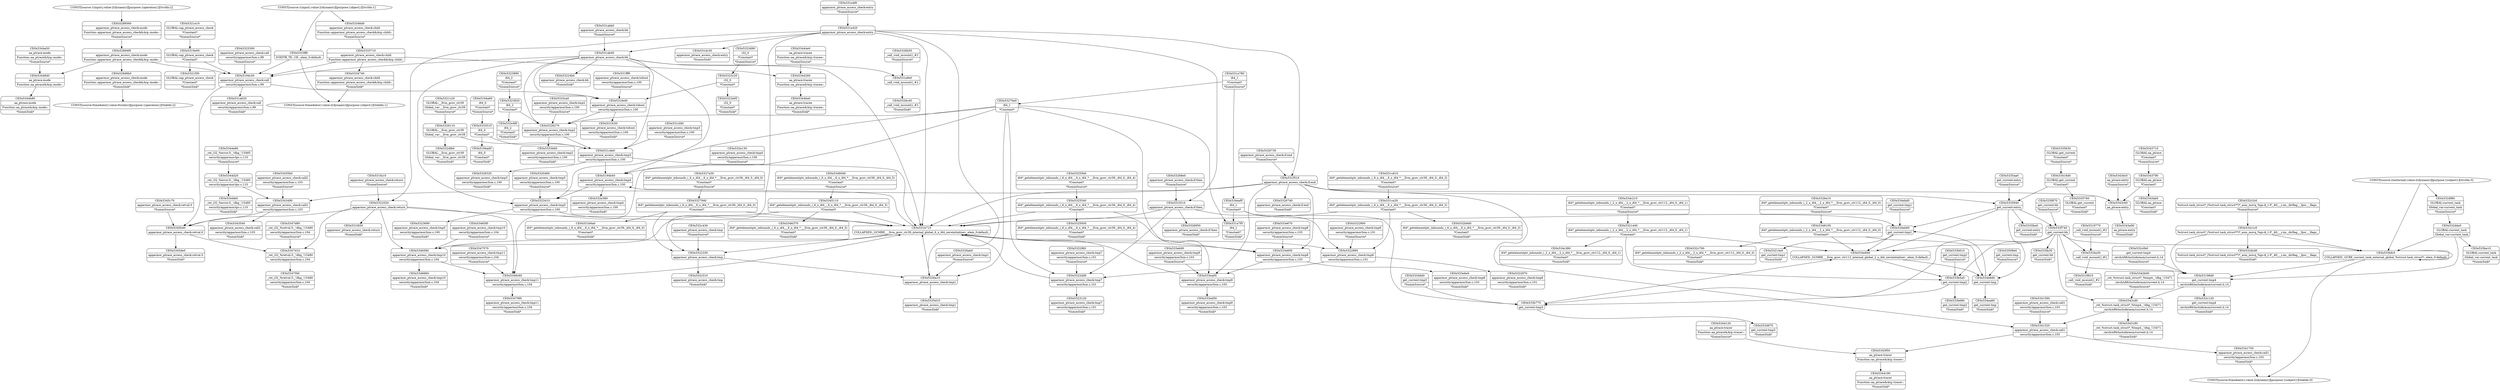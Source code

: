 digraph {
	CE0x5289560 [shape=record,shape=Mrecord,label="{CE0x5289560|apparmor_ptrace_access_check:mode|Function::apparmor_ptrace_access_check&Arg::mode::|*SummSource*}"]
	CE0x531fc50 [shape=record,shape=Mrecord,label="{CE0x531fc50|apparmor_ptrace_access_check:tobool|security/apparmor/lsm.c,100|*SummSink*}"]
	CE0x5323410 [shape=record,shape=Mrecord,label="{CE0x5323410|apparmor_ptrace_access_check:tmp5|security/apparmor/lsm.c,100}"]
	CE0x5321f30 [shape=record,shape=Mrecord,label="{CE0x5321f30|GLOBAL:cap_ptrace_access_check|*Constant*|*SummSink*}"]
	CE0x5326320 [shape=record,shape=Mrecord,label="{CE0x5326320|apparmor_ptrace_access_check:tmp3|security/apparmor/lsm.c,100|*SummSink*}"]
	CE0x5323820 [shape=record,shape=Mrecord,label="{CE0x5323820|i64_2|*Constant*}"]
	CE0x5326950 [shape=record,shape=Mrecord,label="{CE0x5326950|apparmor_ptrace_access_check:if.then|*SummSink*}"]
	CE0x532c1c0 [shape=record,shape=Mrecord,label="{CE0x532c1c0|%struct.task_struct*_(%struct.task_struct**)*_asm_movq_%gs:$_1:P_,$0_,_r,im,_dirflag_,_fpsr_,_flags_}"]
	CE0x5323120 [shape=record,shape=Mrecord,label="{CE0x5323120|apparmor_ptrace_access_check:tmp7|security/apparmor/lsm.c,101|*SummSink*}"]
	CE0x53214e0 [shape=record,shape=Mrecord,label="{CE0x53214e0|get_current:tmp1|*SummSink*}"]
	CE0x531a620 [shape=record,shape=Mrecord,label="{CE0x531a620|apparmor_ptrace_access_check:call|security/apparmor/lsm.c,99|*SummSink*}"]
	CE0x5323690 [shape=record,shape=Mrecord,label="{CE0x5323690|apparmor_ptrace_access_check:tmp5|security/apparmor/lsm.c,100|*SummSink*}"]
	CE0x5321e10 [shape=record,shape=Mrecord,label="{CE0x5321e10|GLOBAL:cap_ptrace_access_check|*Constant*|*SummSource*}"]
	CE0x5333ff0 [shape=record,shape=Mrecord,label="{CE0x5333ff0|VOIDTB_TE:_CE:_elem_0:default:}"]
	CE0x5335630 [shape=record,shape=Mrecord,label="{CE0x5335630|GLOBAL:get_current|*Constant*|*SummSource*}"]
	CE0x5325300 [shape=record,shape=Mrecord,label="{CE0x5325300|apparmor_ptrace_access_check:call|security/apparmor/lsm.c,99|*SummSource*}"]
	CE0x5342cd0 [shape=record,shape=Mrecord,label="{CE0x5342cd0|_ret_%struct.task_struct*_%tmp4,_!dbg_!15471|./arch/x86/include/asm/current.h,14}"]
	CE0x533e6e0 [shape=record,shape=Mrecord,label="{CE0x533e6e0|apparmor_ptrace_access_check:tmp8|security/apparmor/lsm.c,103|*SummSink*}"]
	CE0x5347f40 [shape=record,shape=Mrecord,label="{CE0x5347f40|_ret_i32_%retval.0,_!dbg_!15480|security/apparmor/lsm.c,104|*SummSink*}"]
	CE0x5334740 [shape=record,shape=Mrecord,label="{CE0x5334740|apparmor_ptrace_access_check:child|Function::apparmor_ptrace_access_check&Arg::child::|*SummSink*}"]
	CE0x5326c40 [shape=record,shape=Mrecord,label="{CE0x5326c40|_call_void_mcount()_#2|*SummSink*}"]
	CE0x531e420 [shape=record,shape=Mrecord,label="{CE0x531e420|apparmor_ptrace_access_check:entry}"]
	CE0x5323890 [shape=record,shape=Mrecord,label="{CE0x5323890|i64_2|*Constant*|*SummSource*}"]
	CE0x5344840 [shape=record,shape=Mrecord,label="{CE0x5344840|aa_ptrace:mode|Function::aa_ptrace&Arg::mode::}"]
	CE0x532e380 [shape=record,shape=Mrecord,label="{CE0x532e380|apparmor_ptrace_access_check:tmp4|security/apparmor/lsm.c,100|*SummSink*}"]
	CE0x5326b50 [shape=record,shape=Mrecord,label="{CE0x5326b50|_call_void_mcount()_#2|*SummSource*}"]
	CE0x533f870 [shape=record,shape=Mrecord,label="{CE0x533f870|get_current:bb|*SummSource*}"]
	CE0x5194b40 [shape=record,shape=Mrecord,label="{CE0x5194b40|apparmor_ptrace_access_check:tmp4|security/apparmor/lsm.c,100}"]
	CE0x532e4f0 [shape=record,shape=Mrecord,label="{CE0x532e4f0|i64_2|*Constant*|*SummSink*}"]
	CE0x5343e90 [shape=record,shape=Mrecord,label="{CE0x5343e90|aa_ptrace:entry|*SummSink*}"]
	CE0x5335be0 [shape=record,shape=Mrecord,label="{CE0x5335be0|get_current:entry|*SummSink*}"]
	CE0x5344190 [shape=record,shape=Mrecord,label="{CE0x5344190|aa_ptrace:tracer|Function::aa_ptrace&Arg::tracer::|*SummSink*}"]
	CE0x5319810 [shape=record,shape=Mrecord,label="{CE0x5319810|_call_void_mcount()_#2|*SummSink*}"]
	CE0x5334970 [shape=record,shape=Mrecord,label="{CE0x5334970|get_current:tmp3|*SummSink*}"]
	CE0x533ed50 [shape=record,shape=Mrecord,label="{CE0x533ed50|apparmor_ptrace_access_check:tmp9|security/apparmor/lsm.c,103|*SummSink*}"]
	CE0x534c210 [shape=record,shape=Mrecord,label="{CE0x534c210|i64*_getelementptr_inbounds_(_2_x_i64_,_2_x_i64_*___llvm_gcov_ctr112,_i64_0,_i64_1)|*Constant*|*SummSource*}"]
	CE0x531f210 [shape=record,shape=Mrecord,label="{CE0x531f210|apparmor_ptrace_access_check:if.then}"]
	CE0x5343dc0 [shape=record,shape=Mrecord,label="{CE0x5343dc0|aa_ptrace:entry|*SummSource*}"]
	CE0x5347d80 [shape=record,shape=Mrecord,label="{CE0x5347d80|_ret_i32_%retval.0,_!dbg_!15480|security/apparmor/lsm.c,104|*SummSource*}"]
	CE0x53418d0 [shape=record,shape=Mrecord,label="{CE0x53418d0|GLOBAL:get_current|*Constant*}"]
	CE0x531a7f0 [shape=record,shape=Mrecord,label="{CE0x531a7f0|i64_1|*Constant*|*SummSink*}"]
	CE0x5323c20 [shape=record,shape=Mrecord,label="{CE0x5323c20|i32_0|*Constant*}"]
	CE0x5346580 [shape=record,shape=Mrecord,label="{CE0x5346580|apparmor_ptrace_access_check:tmp10|security/apparmor/lsm.c,104}"]
	CE0x53476f0 [shape=record,shape=Mrecord,label="{CE0x53476f0|apparmor_ptrace_access_check:tmp11|security/apparmor/lsm.c,104|*SummSink*}"]
	CE0x534e940 [shape=record,shape=Mrecord,label="{CE0x534e940|COLLAPSED:_GCMRE___llvm_gcov_ctr112_internal_global_2_x_i64_zeroinitializer:_elem_0:default:}"]
	CE0x531b6a0 [shape=record,shape=Mrecord,label="{CE0x531b6a0|i64*_getelementptr_inbounds_(_6_x_i64_,_6_x_i64_*___llvm_gcov_ctr39,_i64_0,_i64_0)|*Constant*|*SummSink*}"]
	CE0x533e670 [shape=record,shape=Mrecord,label="{CE0x533e670|apparmor_ptrace_access_check:tmp8|security/apparmor/lsm.c,103|*SummSource*}"]
	CE0x532c2c0 [shape=record,shape=Mrecord,label="{CE0x532c2c0|%struct.task_struct*_(%struct.task_struct**)*_asm_movq_%gs:$_1:P_,$0_,_r,im,_dirflag_,_fpsr_,_flags_|*SummSource*}"]
	CE0x533be10 [shape=record,shape=Mrecord,label="{CE0x533be10|GLOBAL:current_task|Global_var:current_task|*SummSink*}"]
	CE0x531cde0 [shape=record,shape=Mrecord,label="{CE0x531cde0|apparmor_ptrace_access_check:tmp3|security/apparmor/lsm.c,100}"]
	CE0x534c380 [shape=record,shape=Mrecord,label="{CE0x534c380|i64*_getelementptr_inbounds_(_2_x_i64_,_2_x_i64_*___llvm_gcov_ctr112,_i64_0,_i64_1)|*Constant*|*SummSink*}"]
	CE0x5345b40 [shape=record,shape=Mrecord,label="{CE0x5345b40|apparmor_ptrace_access_check:retval.0}"]
	CE0x5326a10 [shape=record,shape=Mrecord,label="{CE0x5326a10|apparmor_ptrace_access_check:tmp1}"]
	CE0x53268e0 [shape=record,shape=Mrecord,label="{CE0x53268e0|apparmor_ptrace_access_check:if.then|*SummSource*}"]
	CE0x5343ab0 [shape=record,shape=Mrecord,label="{CE0x5343ab0|GLOBAL:aa_ptrace|*Constant*|*SummSink*}"]
	CE0x5348100 [shape=record,shape=Mrecord,label="{CE0x5348100|i64*_getelementptr_inbounds_(_2_x_i64_,_2_x_i64_*___llvm_gcov_ctr112,_i64_0,_i64_0)|*Constant*}"]
	CE0x5333d40 [shape=record,shape=Mrecord,label="{CE0x5333d40|apparmor_ptrace_access_check:tmp2|security/apparmor/lsm.c,100|*SummSink*}"]
	CE0x5327940 [shape=record,shape=Mrecord,label="{CE0x5327940|i64*_getelementptr_inbounds_(_6_x_i64_,_6_x_i64_*___llvm_gcov_ctr39,_i64_0,_i64_0)|*Constant*}"]
	CE0x534eb60 [shape=record,shape=Mrecord,label="{CE0x534eb60|get_current:tmp1}"]
	CE0x5323d90 [shape=record,shape=Mrecord,label="{CE0x5323d90|i32_0|*Constant*|*SummSource*}"]
	"CONST[source:1(input),value:2(dynamic)][purpose:{operation}][SrcIdx:2]"
	CE0x531a9e0 [shape=record,shape=Mrecord,label="{CE0x531a9e0|_call_void_mcount()_#2}"]
	CE0x5343c60 [shape=record,shape=Mrecord,label="{CE0x5343c60|aa_ptrace:entry}"]
	CE0x5335940 [shape=record,shape=Mrecord,label="{CE0x5335940|get_current:entry}"]
	CE0x5322f60 [shape=record,shape=Mrecord,label="{CE0x5322f60|apparmor_ptrace_access_check:tmp7|security/apparmor/lsm.c,101|*SummSource*}"]
	CE0x531cd10 [shape=record,shape=Mrecord,label="{CE0x531cd10|i64*_getelementptr_inbounds_(_6_x_i64_,_6_x_i64_*___llvm_gcov_ctr39,_i64_0,_i64_3)|*Constant*|*SummSource*}"]
	CE0x534ea60 [shape=record,shape=Mrecord,label="{CE0x534ea60|get_current:tmp|*SummSink*}"]
	CE0x533f740 [shape=record,shape=Mrecord,label="{CE0x533f740|get_current:bb}"]
	CE0x5319e00 [shape=record,shape=Mrecord,label="{CE0x5319e00|GLOBAL:cap_ptrace_access_check|*Constant*}"]
	CE0x533e600 [shape=record,shape=Mrecord,label="{CE0x533e600|apparmor_ptrace_access_check:tmp8|security/apparmor/lsm.c,103}"]
	CE0x5343540 [shape=record,shape=Mrecord,label="{CE0x5343540|apparmor_ptrace_access_check:call2|security/apparmor/lsm.c,103|*SummSink*}"]
	CE0x53198d0 [shape=record,shape=Mrecord,label="{CE0x53198d0|get_current:tmp4|./arch/x86/include/asm/current.h,14}"]
	CE0x5326e10 [shape=record,shape=Mrecord,label="{CE0x5326e10|i64*_getelementptr_inbounds_(_2_x_i64_,_2_x_i64_*___llvm_gcov_ctr112,_i64_0,_i64_0)|*Constant*|*SummSource*}"]
	"CONST[source:0(mediator),value:2(dynamic)][purpose:{subject}][SnkIdx:0]"
	CE0x53255b0 [shape=record,shape=Mrecord,label="{CE0x53255b0|i64*_getelementptr_inbounds_(_6_x_i64_,_6_x_i64_*___llvm_gcov_ctr39,_i64_0,_i64_4)|*Constant*|*SummSource*}"]
	CE0x532c510 [shape=record,shape=Mrecord,label="{CE0x532c510|apparmor_ptrace_access_check:tmp|*SummSink*}"]
	CE0x531f450 [shape=record,shape=Mrecord,label="{CE0x531f450|apparmor_ptrace_access_check:return|*SummSink*}"]
	CE0x531fe40 [shape=record,shape=Mrecord,label="{CE0x531fe40|apparmor_ptrace_access_check:tobool|security/apparmor/lsm.c,100}"]
	CE0x5343180 [shape=record,shape=Mrecord,label="{CE0x5343180|_ret_%struct.task_struct*_%tmp4,_!dbg_!15471|./arch/x86/include/asm/current.h,14|*SummSink*}"]
	CE0x5343f50 [shape=record,shape=Mrecord,label="{CE0x5343f50|aa_ptrace:tracer|Function::aa_ptrace&Arg::tracer::}"]
	CE0x5345c70 [shape=record,shape=Mrecord,label="{CE0x5345c70|apparmor_ptrace_access_check:retval.0|*SummSource*}"]
	CE0x53460d0 [shape=record,shape=Mrecord,label="{CE0x53460d0|i64*_getelementptr_inbounds_(_6_x_i64_,_6_x_i64_*___llvm_gcov_ctr39,_i64_0,_i64_5)|*Constant*|*SummSource*}"]
	CE0x53267d0 [shape=record,shape=Mrecord,label="{CE0x53267d0|apparmor_ptrace_access_check:if.end|*SummSink*}"]
	CE0x5345de0 [shape=record,shape=Mrecord,label="{CE0x5345de0|apparmor_ptrace_access_check:retval.0|*SummSink*}"]
	CE0x5322330 [shape=record,shape=Mrecord,label="{CE0x5322330|apparmor_ptrace_access_check:tmp}"]
	CE0x5327a30 [shape=record,shape=Mrecord,label="{CE0x5327a30|i64*_getelementptr_inbounds_(_6_x_i64_,_6_x_i64_*___llvm_gcov_ctr39,_i64_0,_i64_0)|*Constant*|*SummSource*}"]
	CE0x5344120 [shape=record,shape=Mrecord,label="{CE0x5344120|aa_ptrace:tracer|Function::aa_ptrace&Arg::tracer::|*SummSource*}"]
	CE0x53465f0 [shape=record,shape=Mrecord,label="{CE0x53465f0|apparmor_ptrace_access_check:tmp10|security/apparmor/lsm.c,104|*SummSource*}"]
	CE0x5323e00 [shape=record,shape=Mrecord,label="{CE0x5323e00|i32_0|*Constant*|*SummSink*}"]
	CE0x531cf40 [shape=record,shape=Mrecord,label="{CE0x531cf40|apparmor_ptrace_access_check:tmp3|security/apparmor/lsm.c,100|*SummSource*}"]
	CE0x5341590 [shape=record,shape=Mrecord,label="{CE0x5341590|apparmor_ptrace_access_check:call1|security/apparmor/lsm.c,103|*SummSource*}"]
	CE0x5321440 [shape=record,shape=Mrecord,label="{CE0x5321440|i64*_getelementptr_inbounds_(_2_x_i64_,_2_x_i64_*___llvm_gcov_ctr112,_i64_0,_i64_1)|*Constant*}"]
	CE0x5335760 [shape=record,shape=Mrecord,label="{CE0x5335760|GLOBAL:get_current|*Constant*|*SummSink*}"]
	CE0x5326ab0 [shape=record,shape=Mrecord,label="{CE0x5326ab0|apparmor_ptrace_access_check:tmp1|*SummSource*}"]
	CE0x5322520 [shape=record,shape=Mrecord,label="{CE0x5322520|apparmor_ptrace_access_check:return}"]
	CE0x53444e0 [shape=record,shape=Mrecord,label="{CE0x53444e0|aa_ptrace:tracee|Function::aa_ptrace&Arg::tracee::|*SummSource*}"]
	CE0x53446a0 [shape=record,shape=Mrecord,label="{CE0x53446a0|aa_ptrace:tracee|Function::aa_ptrace&Arg::tracee::|*SummSink*}"]
	CE0x5333710 [shape=record,shape=Mrecord,label="{CE0x5333710|apparmor_ptrace_access_check:child|Function::apparmor_ptrace_access_check&Arg::child::}"]
	CE0x533b610 [shape=record,shape=Mrecord,label="{CE0x533b610|get_current:tmp2|*SummSource*}"]
	CE0x531fa10 [shape=record,shape=Mrecord,label="{CE0x531fa10|apparmor_ptrace_access_check:return|*SummSource*}"]
	CE0x533b5a0 [shape=record,shape=Mrecord,label="{CE0x533b5a0|get_current:tmp2}"]
	CE0x5334a30 [shape=record,shape=Mrecord,label="{CE0x5334a30|_call_void_mcount()_#2}"]
	"CONST[source:0(mediator),value:2(dynamic)][purpose:{object}][SnkIdx:1]"
	CE0x53346d0 [shape=record,shape=Mrecord,label="{CE0x53346d0|apparmor_ptrace_access_check:child|Function::apparmor_ptrace_access_check&Arg::child::|*SummSource*}"]
	CE0x5335aa0 [shape=record,shape=Mrecord,label="{CE0x5335aa0|get_current:entry|*SummSource*}"]
	CE0x532c700 [shape=record,shape=Mrecord,label="{CE0x532c700|i64*_getelementptr_inbounds_(_2_x_i64_,_2_x_i64_*___llvm_gcov_ctr112,_i64_0,_i64_0)|*Constant*|*SummSink*}"]
	CE0x5194a60 [shape=record,shape=Mrecord,label="{CE0x5194a60|i64_0|*Constant*|*SummSource*}"]
	CE0x5342b00 [shape=record,shape=Mrecord,label="{CE0x5342b00|_ret_%struct.task_struct*_%tmp4,_!dbg_!15471|./arch/x86/include/asm/current.h,14|*SummSource*}"]
	CE0x5194c50 [shape=record,shape=Mrecord,label="{CE0x5194c50|apparmor_ptrace_access_check:call|security/apparmor/lsm.c,99}"]
	CE0x531b710 [shape=record,shape=Mrecord,label="{CE0x531b710|COLLAPSED:_GCMRE___llvm_gcov_ctr39_internal_global_6_x_i64_zeroinitializer:_elem_0:default:}"]
	CE0x5344fe0 [shape=record,shape=Mrecord,label="{CE0x5344fe0|_ret_i32_%error.0,_!dbg_!15485|security/apparmor/ipc.c,110|*SummSink*}"]
	CE0x533b680 [shape=record,shape=Mrecord,label="{CE0x533b680|get_current:tmp2|*SummSink*}"]
	CE0x5322970 [shape=record,shape=Mrecord,label="{CE0x5322970|apparmor_ptrace_access_check:tmp6|security/apparmor/lsm.c,101|*SummSink*}"]
	CE0x534eaf0 [shape=record,shape=Mrecord,label="{CE0x534eaf0|i64_1|*Constant*}"]
	CE0x5326110 [shape=record,shape=Mrecord,label="{CE0x5326110|GLOBAL:__llvm_gcov_ctr39|Global_var:__llvm_gcov_ctr39}"]
	CE0x533bfc0 [shape=record,shape=Mrecord,label="{CE0x533bfc0|COLLAPSED:_GCRE_current_task_external_global_%struct.task_struct*:_elem_0:default:}"]
	"CONST[source:2(external),value:2(dynamic)][purpose:{subject}][SrcIdx:3]"
	CE0x5335d10 [shape=record,shape=Mrecord,label="{CE0x5335d10|apparmor_ptrace_access_check:tmp1|*SummSink*}"]
	CE0x5343710 [shape=record,shape=Mrecord,label="{CE0x5343710|GLOBAL:aa_ptrace|*Constant*|*SummSource*}"]
	CE0x5321c20 [shape=record,shape=Mrecord,label="{CE0x5321c20|GLOBAL:__llvm_gcov_ctr39|Global_var:__llvm_gcov_ctr39|*SummSource*}"]
	CE0x531f510 [shape=record,shape=Mrecord,label="{CE0x531f510|apparmor_ptrace_access_check:if.end}"]
	CE0x534ebd0 [shape=record,shape=Mrecord,label="{CE0x534ebd0|get_current:tmp1|*SummSource*}"]
	CE0x5343490 [shape=record,shape=Mrecord,label="{CE0x5343490|apparmor_ptrace_access_check:call2|security/apparmor/lsm.c,103}"]
	CE0x53276a0 [shape=record,shape=Mrecord,label="{CE0x53276a0|i64_1|*Constant*}"]
	CE0x5326730 [shape=record,shape=Mrecord,label="{CE0x5326730|apparmor_ptrace_access_check:if.end|*SummSource*}"]
	CE0x53348d0 [shape=record,shape=Mrecord,label="{CE0x53348d0|get_current:tmp3|*SummSource*}"]
	CE0x52894f0 [shape=record,shape=Mrecord,label="{CE0x52894f0|apparmor_ptrace_access_check:mode|Function::apparmor_ptrace_access_check&Arg::mode::}"]
	CE0x5343780 [shape=record,shape=Mrecord,label="{CE0x5343780|GLOBAL:aa_ptrace|*Constant*}"]
	CE0x5347d10 [shape=record,shape=Mrecord,label="{CE0x5347d10|_ret_i32_%retval.0,_!dbg_!15480|security/apparmor/lsm.c,104}"]
	CE0x5322900 [shape=record,shape=Mrecord,label="{CE0x5322900|apparmor_ptrace_access_check:tmp6|security/apparmor/lsm.c,101|*SummSource*}"]
	CE0x5346c60 [shape=record,shape=Mrecord,label="{CE0x5346c60|apparmor_ptrace_access_check:tmp11|security/apparmor/lsm.c,104}"]
	CE0x534e8d0 [shape=record,shape=Mrecord,label="{CE0x534e8d0|get_current:tmp}"]
	CE0x53224b0 [shape=record,shape=Mrecord,label="{CE0x53224b0|apparmor_ptrace_access_check:bb|*SummSink*}"]
	CE0x5325540 [shape=record,shape=Mrecord,label="{CE0x5325540|i64*_getelementptr_inbounds_(_6_x_i64_,_6_x_i64_*___llvm_gcov_ctr39,_i64_0,_i64_4)|*Constant*}"]
	CE0x5344b80 [shape=record,shape=Mrecord,label="{CE0x5344b80|aa_ptrace:mode|Function::aa_ptrace&Arg::mode::|*SummSink*}"]
	CE0x533b770 [shape=record,shape=Mrecord,label="{CE0x533b770|get_current:tmp3}"]
	CE0x5194ad0 [shape=record,shape=Mrecord,label="{CE0x5194ad0|i64_0|*Constant*|*SummSink*}"]
	CE0x531ab40 [shape=record,shape=Mrecord,label="{CE0x531ab40|apparmor_ptrace_access_check:bb}"]
	CE0x533eb90 [shape=record,shape=Mrecord,label="{CE0x533eb90|apparmor_ptrace_access_check:tmp9|security/apparmor/lsm.c,103|*SummSource*}"]
	CE0x528d6b0 [shape=record,shape=Mrecord,label="{CE0x528d6b0|apparmor_ptrace_access_check:mode|Function::apparmor_ptrace_access_check&Arg::mode::|*SummSink*}"]
	CE0x5320460 [shape=record,shape=Mrecord,label="{CE0x5320460|apparmor_ptrace_access_check:tmp5|security/apparmor/lsm.c,100|*SummSource*}"]
	CE0x53508e0 [shape=record,shape=Mrecord,label="{CE0x53508e0|get_current:tmp|*SummSource*}"]
	CE0x532df80 [shape=record,shape=Mrecord,label="{CE0x532df80|GLOBAL:current_task|Global_var:current_task|*SummSource*}"]
	CE0x532c430 [shape=record,shape=Mrecord,label="{CE0x532c430|apparmor_ptrace_access_check:tmp|*SummSource*}"]
	CE0x531abb0 [shape=record,shape=Mrecord,label="{CE0x531abb0|apparmor_ptrace_access_check:bb|*SummSource*}"]
	CE0x5345110 [shape=record,shape=Mrecord,label="{CE0x5345110|i64*_getelementptr_inbounds_(_6_x_i64_,_6_x_i64_*___llvm_gcov_ctr39,_i64_0,_i64_5)|*Constant*}"]
	CE0x5344e80 [shape=record,shape=Mrecord,label="{CE0x5344e80|_ret_i32_%error.0,_!dbg_!15485|security/apparmor/ipc.c,110|*SummSource*}"]
	CE0x5347570 [shape=record,shape=Mrecord,label="{CE0x5347570|apparmor_ptrace_access_check:tmp11|security/apparmor/lsm.c,104|*SummSource*}"]
	CE0x531a780 [shape=record,shape=Mrecord,label="{CE0x531a780|i64_1|*Constant*|*SummSource*}"]
	CE0x5344a50 [shape=record,shape=Mrecord,label="{CE0x5344a50|aa_ptrace:mode|Function::aa_ptrace&Arg::mode::|*SummSource*}"]
	CE0x532c120 [shape=record,shape=Mrecord,label="{CE0x532c120|get_current:tmp4|./arch/x86/include/asm/current.h,14|*SummSink*}"]
	"CONST[source:1(input),value:2(dynamic)][purpose:{object}][SrcIdx:1]"
	CE0x531ca20 [shape=record,shape=Mrecord,label="{CE0x531ca20|i64*_getelementptr_inbounds_(_6_x_i64_,_6_x_i64_*___llvm_gcov_ctr39,_i64_0,_i64_3)|*Constant*}"]
	CE0x53435b0 [shape=record,shape=Mrecord,label="{CE0x53435b0|apparmor_ptrace_access_check:call2|security/apparmor/lsm.c,103|*SummSource*}"]
	CE0x533fa30 [shape=record,shape=Mrecord,label="{CE0x533fa30|get_current:bb|*SummSink*}"]
	CE0x5319770 [shape=record,shape=Mrecord,label="{CE0x5319770|_call_void_mcount()_#2|*SummSource*}"]
	CE0x532dde0 [shape=record,shape=Mrecord,label="{CE0x532dde0|GLOBAL:current_task|Global_var:current_task}"]
	CE0x532e130 [shape=record,shape=Mrecord,label="{CE0x532e130|apparmor_ptrace_access_check:tmp4|security/apparmor/lsm.c,100|*SummSource*}"]
	CE0x5322dd0 [shape=record,shape=Mrecord,label="{CE0x5322dd0|apparmor_ptrace_access_check:tmp7|security/apparmor/lsm.c,101}"]
	CE0x5325930 [shape=record,shape=Mrecord,label="{CE0x5325930|i64*_getelementptr_inbounds_(_6_x_i64_,_6_x_i64_*___llvm_gcov_ctr39,_i64_0,_i64_4)|*Constant*|*SummSink*}"]
	CE0x531e4f0 [shape=record,shape=Mrecord,label="{CE0x531e4f0|apparmor_ptrace_access_check:entry|*SummSource*}"]
	CE0x5344d20 [shape=record,shape=Mrecord,label="{CE0x5344d20|_ret_i32_%error.0,_!dbg_!15485|security/apparmor/ipc.c,110}"]
	CE0x531dc30 [shape=record,shape=Mrecord,label="{CE0x531dc30|apparmor_ptrace_access_check:entry|*SummSink*}"]
	CE0x532b9d0 [shape=record,shape=Mrecord,label="{CE0x532b9d0|i64*_getelementptr_inbounds_(_6_x_i64_,_6_x_i64_*___llvm_gcov_ctr39,_i64_0,_i64_3)|*Constant*|*SummSink*}"]
	CE0x5333510 [shape=record,shape=Mrecord,label="{CE0x5333510|i64_0|*Constant*}"]
	CE0x532c0b0 [shape=record,shape=Mrecord,label="{CE0x532c0b0|get_current:tmp4|./arch/x86/include/asm/current.h,14|*SummSource*}"]
	CE0x5341520 [shape=record,shape=Mrecord,label="{CE0x5341520|apparmor_ptrace_access_check:call1|security/apparmor/lsm.c,103}"]
	CE0x5344260 [shape=record,shape=Mrecord,label="{CE0x5344260|aa_ptrace:tracee|Function::aa_ptrace&Arg::tracee::}"]
	CE0x5346370 [shape=record,shape=Mrecord,label="{CE0x5346370|i64*_getelementptr_inbounds_(_6_x_i64_,_6_x_i64_*___llvm_gcov_ctr39,_i64_0,_i64_5)|*Constant*|*SummSink*}"]
	CE0x5326270 [shape=record,shape=Mrecord,label="{CE0x5326270|apparmor_ptrace_access_check:tmp2|security/apparmor/lsm.c,100}"]
	CE0x5341750 [shape=record,shape=Mrecord,label="{CE0x5341750|apparmor_ptrace_access_check:call1|security/apparmor/lsm.c,103|*SummSink*}"]
	CE0x5346660 [shape=record,shape=Mrecord,label="{CE0x5346660|apparmor_ptrace_access_check:tmp10|security/apparmor/lsm.c,104|*SummSink*}"]
	CE0x532dcd0 [shape=record,shape=Mrecord,label="{CE0x532dcd0|%struct.task_struct*_(%struct.task_struct**)*_asm_movq_%gs:$_1:P_,$0_,_r,im,_dirflag_,_fpsr_,_flags_|*SummSink*}"]
	"CONST[source:0(mediator),value:0(static)][purpose:{operation}][SnkIdx:2]"
	CE0x5333ca0 [shape=record,shape=Mrecord,label="{CE0x5333ca0|apparmor_ptrace_access_check:tmp2|security/apparmor/lsm.c,100|*SummSource*}"]
	CE0x5322890 [shape=record,shape=Mrecord,label="{CE0x5322890|apparmor_ptrace_access_check:tmp6|security/apparmor/lsm.c,101}"]
	CE0x5324fb0 [shape=record,shape=Mrecord,label="{CE0x5324fb0|GLOBAL:__llvm_gcov_ctr39|Global_var:__llvm_gcov_ctr39|*SummSink*}"]
	CE0x533ea00 [shape=record,shape=Mrecord,label="{CE0x533ea00|apparmor_ptrace_access_check:tmp9|security/apparmor/lsm.c,103}"]
	CE0x531fff0 [shape=record,shape=Mrecord,label="{CE0x531fff0|apparmor_ptrace_access_check:tobool|security/apparmor/lsm.c,100|*SummSource*}"]
	CE0x531ab40 -> CE0x53224b0
	CE0x5322330 -> CE0x5326a10
	CE0x53348d0 -> CE0x533b770
	CE0x533f740 -> CE0x534e940
	CE0x5326730 -> CE0x531f510
	CE0x5346c60 -> CE0x531b710
	CE0x533e600 -> CE0x533e6e0
	CE0x5342cd0 -> CE0x5343180
	CE0x5344a50 -> CE0x5344840
	CE0x53268e0 -> CE0x531f210
	CE0x531f510 -> CE0x5341520
	CE0x53418d0 -> CE0x5335940
	CE0x533e670 -> CE0x533e600
	CE0x5333710 -> CE0x5344260
	CE0x531a780 -> CE0x53276a0
	CE0x5326270 -> CE0x531cde0
	CE0x532e130 -> CE0x5194b40
	CE0x5322890 -> CE0x5322970
	CE0x5327940 -> CE0x531b710
	CE0x533ea00 -> CE0x531b710
	CE0x5322520 -> CE0x5346580
	CE0x531ab40 -> CE0x531cde0
	CE0x5334740 -> "CONST[source:0(mediator),value:2(dynamic)][purpose:{object}][SnkIdx:1]"
	"CONST[source:1(input),value:2(dynamic)][purpose:{object}][SrcIdx:1]" -> CE0x53346d0
	CE0x5342b00 -> CE0x5342cd0
	CE0x5325540 -> CE0x531b710
	CE0x5342cd0 -> CE0x5341520
	CE0x5322520 -> CE0x5345b40
	CE0x53418d0 -> CE0x5335760
	CE0x5319e00 -> CE0x5194c50
	CE0x5343c60 -> CE0x5343e90
	CE0x5343490 -> CE0x5343540
	CE0x53444e0 -> CE0x5344260
	CE0x533f870 -> CE0x533f740
	CE0x53346d0 -> CE0x5333710
	CE0x5325540 -> CE0x5325930
	CE0x53198d0 -> CE0x5342cd0
	CE0x5319770 -> CE0x5334a30
	CE0x5194c50 -> CE0x5345b40
	CE0x531ab40 -> CE0x5194b40
	CE0x528d6b0 -> "CONST[source:0(mediator),value:0(static)][purpose:{operation}][SnkIdx:2]"
	CE0x5347570 -> CE0x5346c60
	CE0x5194c50 -> CE0x531a620
	CE0x531a780 -> CE0x534eaf0
	CE0x531cde0 -> CE0x531b710
	CE0x5321c20 -> CE0x5326110
	CE0x531abb0 -> CE0x531ab40
	CE0x533b5a0 -> CE0x533b680
	CE0x53276a0 -> CE0x533ea00
	CE0x5326ab0 -> CE0x5326a10
	CE0x5343780 -> CE0x5343ab0
	CE0x531f210 -> CE0x5322890
	CE0x5343490 -> CE0x5345b40
	CE0x53465f0 -> CE0x5346580
	CE0x531cf40 -> CE0x531cde0
	CE0x5326a10 -> CE0x5335d10
	CE0x5323d90 -> CE0x5323c20
	CE0x531b710 -> CE0x533e600
	CE0x53276a0 -> CE0x5322dd0
	CE0x534c210 -> CE0x5321440
	CE0x5344d20 -> CE0x5344fe0
	CE0x5333710 -> CE0x5334740
	CE0x5323410 -> CE0x531b710
	CE0x5334a30 -> CE0x5319810
	CE0x5335940 -> CE0x533f740
	CE0x532c1c0 -> CE0x53198d0
	CE0x531cd10 -> CE0x531ca20
	CE0x53276a0 -> CE0x5346c60
	CE0x534e8d0 -> CE0x534eb60
	CE0x5333ff0 -> "CONST[source:0(mediator),value:2(dynamic)][purpose:{object}][SnkIdx:1]"
	CE0x531f510 -> CE0x533ea00
	CE0x5333510 -> CE0x531cde0
	CE0x53198d0 -> CE0x532c120
	CE0x533f740 -> CE0x53198d0
	CE0x533b5a0 -> CE0x533b770
	CE0x534e940 -> CE0x534e8d0
	CE0x5321440 -> CE0x533b5a0
	CE0x534eb60 -> CE0x53214e0
	CE0x53460d0 -> CE0x5345110
	CE0x5341750 -> "CONST[source:0(mediator),value:2(dynamic)][purpose:{subject}][SnkIdx:0]"
	CE0x533eb90 -> CE0x533ea00
	CE0x534e8d0 -> CE0x534ea60
	CE0x5335630 -> CE0x53418d0
	CE0x531ab40 -> CE0x5323410
	CE0x5335940 -> CE0x5335be0
	CE0x5327940 -> CE0x5322330
	CE0x5319e00 -> CE0x5321f30
	CE0x53435b0 -> CE0x5343490
	CE0x5320460 -> CE0x5323410
	CE0x531b710 -> CE0x5322890
	CE0x531e420 -> CE0x5326a10
	CE0x534ebd0 -> CE0x534eb60
	CE0x5323c20 -> CE0x5323e00
	CE0x531fe40 -> CE0x5326270
	CE0x533f740 -> CE0x5342cd0
	CE0x5333710 -> CE0x5194c50
	CE0x5333ff0 -> CE0x5194c50
	CE0x533bfc0 -> CE0x533bfc0
	CE0x5343dc0 -> CE0x5343c60
	CE0x532c0b0 -> CE0x53198d0
	CE0x5343f50 -> CE0x5344190
	CE0x531e420 -> CE0x531ab40
	CE0x5322f60 -> CE0x5322dd0
	CE0x5326b50 -> CE0x531a9e0
	CE0x5321440 -> CE0x534c380
	CE0x531f510 -> CE0x5343490
	CE0x531f510 -> CE0x5343c60
	"CONST[source:1(input),value:2(dynamic)][purpose:{operation}][SrcIdx:2]" -> CE0x5289560
	"CONST[source:2(external),value:2(dynamic)][purpose:{subject}][SrcIdx:3]" -> CE0x532df80
	CE0x5322520 -> CE0x5346c60
	CE0x52894f0 -> CE0x5344840
	CE0x5194b40 -> CE0x5323410
	CE0x5327940 -> CE0x531b6a0
	CE0x532dde0 -> CE0x533be10
	CE0x5344e80 -> CE0x5344d20
	CE0x532c1c0 -> CE0x533bfc0
	CE0x534e940 -> CE0x533b5a0
	CE0x531ab40 -> CE0x531fe40
	CE0x5341520 -> CE0x5343f50
	CE0x531ca20 -> CE0x532b9d0
	CE0x5344840 -> CE0x5344b80
	CE0x5347d80 -> CE0x5347d10
	CE0x531ca20 -> CE0x531b710
	CE0x531e4f0 -> CE0x531e420
	CE0x5323820 -> CE0x532e4f0
	CE0x531ab40 -> CE0x531a9e0
	CE0x532df80 -> CE0x532dde0
	CE0x5341520 -> CE0x5341750
	CE0x5335940 -> CE0x534e8d0
	CE0x531cde0 -> CE0x5326320
	CE0x5345110 -> CE0x5346370
	CE0x5348100 -> CE0x534e8d0
	CE0x534eb60 -> CE0x534e940
	CE0x533f740 -> CE0x533bfc0
	CE0x531e420 -> CE0x531f210
	CE0x532c430 -> CE0x5322330
	CE0x533b610 -> CE0x533b5a0
	CE0x531f210 -> CE0x531b710
	CE0x53276a0 -> CE0x5326a10
	"CONST[source:2(external),value:2(dynamic)][purpose:{subject}][SrcIdx:3]" -> CE0x533bfc0
	CE0x5321e10 -> CE0x5319e00
	CE0x531fe40 -> CE0x531fc50
	CE0x5348100 -> CE0x534e940
	CE0x5345b40 -> CE0x5345de0
	CE0x531b710 -> CE0x5346580
	CE0x533f740 -> CE0x533fa30
	CE0x531f510 -> CE0x533e600
	CE0x5322520 -> CE0x531b710
	CE0x531e420 -> CE0x5322330
	CE0x53276a0 -> CE0x5326270
	CE0x533f740 -> CE0x533b770
	CE0x53255b0 -> CE0x5325540
	CE0x5194c50 -> CE0x531fe40
	CE0x534eaf0 -> CE0x531a7f0
	CE0x534eaf0 -> CE0x534eb60
	CE0x5323890 -> CE0x5323820
	CE0x533f740 -> CE0x5334a30
	CE0x531ca20 -> CE0x5322890
	CE0x5347d10 -> CE0x5347f40
	CE0x5322dd0 -> CE0x5323120
	CE0x5322520 -> CE0x5347d10
	CE0x52894f0 -> CE0x528d6b0
	CE0x53276a0 -> CE0x531a7f0
	CE0x5335aa0 -> CE0x5335940
	CE0x531fff0 -> CE0x531fe40
	CE0x533e600 -> CE0x533ea00
	CE0x5327a30 -> CE0x5327940
	CE0x533bfc0 -> "CONST[source:0(mediator),value:2(dynamic)][purpose:{subject}][SnkIdx:0]"
	CE0x5194a60 -> CE0x5333510
	CE0x5344260 -> CE0x53446a0
	CE0x5345110 -> CE0x5346580
	CE0x5326a10 -> CE0x531b710
	CE0x5343710 -> CE0x5343780
	CE0x53276a0 -> CE0x5323410
	CE0x5322330 -> CE0x532c510
	CE0x531ab40 -> CE0x5326270
	CE0x5326270 -> CE0x5333d40
	CE0x531ab40 -> CE0x5194c50
	CE0x5335940 -> CE0x534e940
	CE0x531fa10 -> CE0x5322520
	CE0x5323c20 -> CE0x531fe40
	CE0x531b710 -> CE0x5194b40
	CE0x532dde0 -> CE0x533bfc0
	CE0x531e420 -> CE0x531b710
	CE0x5343780 -> CE0x5343c60
	CE0x5322890 -> CE0x5322dd0
	CE0x5344120 -> CE0x5343f50
	CE0x531e420 -> CE0x5322520
	CE0x5322900 -> CE0x5322890
	CE0x531f510 -> CE0x53267d0
	CE0x531e420 -> CE0x531dc30
	CE0x533ea00 -> CE0x533ed50
	CE0x531b710 -> CE0x5322330
	CE0x531e420 -> CE0x531f510
	CE0x5326e10 -> CE0x5348100
	CE0x5345110 -> CE0x531b710
	CE0x5344d20 -> CE0x5343490
	CE0x534eaf0 -> CE0x533b770
	CE0x5326110 -> CE0x5324fb0
	CE0x5323410 -> CE0x5323690
	CE0x532c2c0 -> CE0x532c1c0
	CE0x533b770 -> CE0x534e940
	CE0x5322dd0 -> CE0x531b710
	CE0x5325300 -> CE0x5194c50
	CE0x5335940 -> CE0x534eb60
	CE0x531f210 -> CE0x5322dd0
	CE0x5323820 -> CE0x5326270
	CE0x531cde0 -> CE0x5194b40
	CE0x531a9e0 -> CE0x5326c40
	CE0x5322520 -> CE0x531f450
	CE0x531ab40 -> CE0x531b710
	CE0x5348100 -> CE0x532c700
	CE0x52894f0 -> CE0x5194c50
	CE0x531f510 -> CE0x531b710
	CE0x5345c70 -> CE0x5345b40
	CE0x532c1c0 -> CE0x532dcd0
	CE0x5289560 -> CE0x52894f0
	CE0x5321440 -> CE0x534e940
	CE0x5194b40 -> CE0x532e380
	CE0x5346580 -> CE0x5346c60
	CE0x5333510 -> CE0x5194ad0
	CE0x5346580 -> CE0x5346660
	CE0x533f740 -> CE0x533b5a0
	CE0x5341590 -> CE0x5341520
	CE0x5346c60 -> CE0x53476f0
	CE0x531f210 -> CE0x5326950
	CE0x533b770 -> CE0x5334970
	CE0x5325540 -> CE0x533e600
	CE0x53508e0 -> CE0x534e8d0
	CE0x532dde0 -> CE0x53198d0
	CE0x5333ca0 -> CE0x5326270
	CE0x531f510 -> CE0x5335940
	CE0x533bfc0 -> CE0x53198d0
	CE0x5345b40 -> CE0x5347d10
	CE0x5326110 -> CE0x531cde0
	"CONST[source:1(input),value:2(dynamic)][purpose:{object}][SrcIdx:1]" -> CE0x5333ff0
}